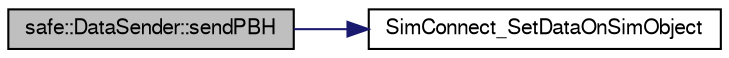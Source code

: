 digraph "safe::DataSender::sendPBH"
{
  bgcolor="transparent";
  edge [fontname="FreeSans",fontsize="10",labelfontname="FreeSans",labelfontsize="10"];
  node [fontname="FreeSans",fontsize="10",shape=record];
  rankdir="LR";
  Node1 [label="safe::DataSender::sendPBH",height=0.2,width=0.4,color="black", fillcolor="grey75", style="filled" fontcolor="black"];
  Node1 -> Node2 [color="midnightblue",fontsize="10",style="solid",fontname="FreeSans"];
  Node2 [label="SimConnect_SetDataOnSimObject",height=0.2,width=0.4,color="black",URL="$SimConnect_8h.html#a50b8c391aa903eb7b4f3ff55ccea6398"];
}
